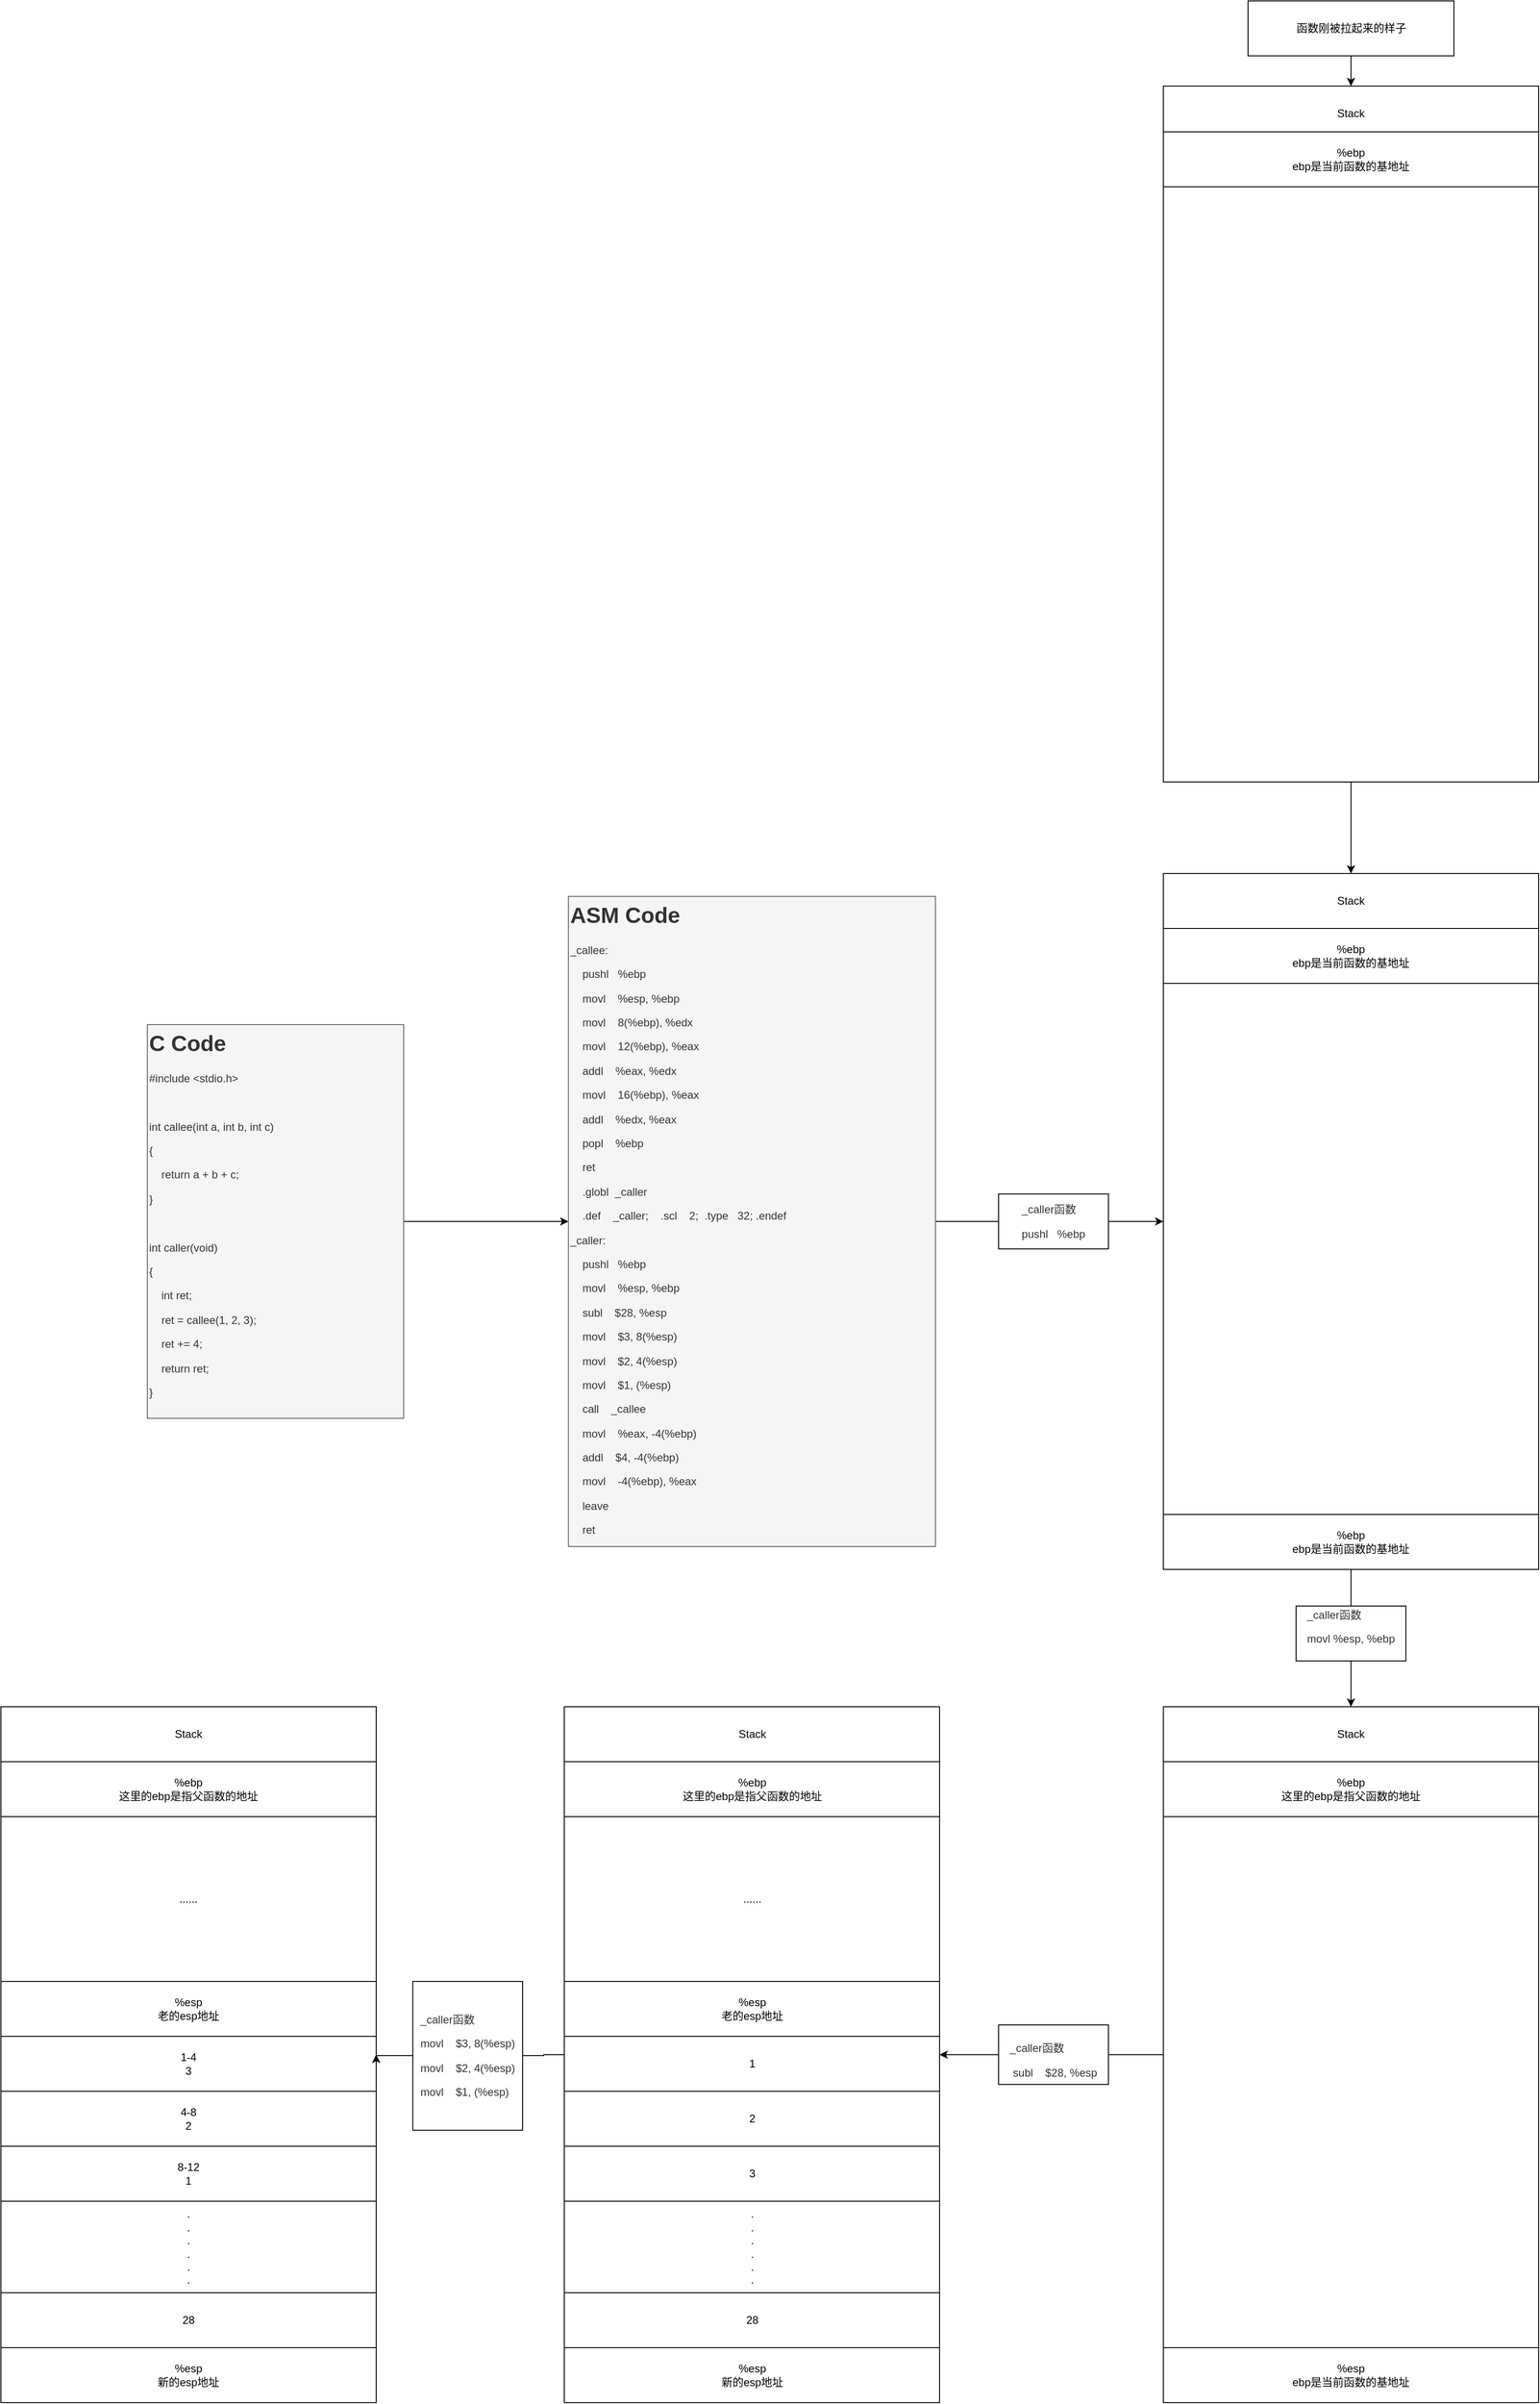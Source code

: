 <mxfile version="24.4.8" type="github">
  <diagram name="第 1 页" id="WcLqykNyLvqDwkTvPzCX">
    <mxGraphModel dx="3428" dy="3562" grid="1" gridSize="10" guides="1" tooltips="1" connect="1" arrows="1" fold="1" page="1" pageScale="1" pageWidth="827" pageHeight="1169" math="0" shadow="0">
      <root>
        <mxCell id="0" />
        <mxCell id="1" parent="0" />
        <mxCell id="uQRwRF5fo-uvdLEsApBY-5" style="edgeStyle=orthogonalEdgeStyle;rounded=0;orthogonalLoop=1;jettySize=auto;html=1;entryX=0;entryY=0.5;entryDx=0;entryDy=0;" edge="1" parent="1" source="uQRwRF5fo-uvdLEsApBY-3" target="uQRwRF5fo-uvdLEsApBY-4">
          <mxGeometry relative="1" as="geometry" />
        </mxCell>
        <mxCell id="uQRwRF5fo-uvdLEsApBY-3" value="&lt;h1 style=&quot;margin-top: 0px;&quot;&gt;C Code&lt;/h1&gt;&lt;p&gt;#include &amp;lt;stdio.h&amp;gt;&lt;/p&gt;&lt;p&gt;&lt;br&gt;&lt;/p&gt;&lt;p&gt;int callee(int a, int b, int c)&lt;/p&gt;&lt;p&gt;{&lt;/p&gt;&lt;p&gt;&amp;nbsp; &amp;nbsp; return a + b + c;&lt;/p&gt;&lt;p&gt;}&lt;/p&gt;&lt;p&gt;&lt;br&gt;&lt;/p&gt;&lt;p&gt;int caller(void)&lt;/p&gt;&lt;p&gt;{&lt;/p&gt;&lt;p&gt;&amp;nbsp; &amp;nbsp; int ret;&lt;/p&gt;&lt;p&gt;&amp;nbsp; &amp;nbsp; ret = callee(1, 2, 3);&lt;/p&gt;&lt;p&gt;&amp;nbsp; &amp;nbsp; ret += 4;&lt;/p&gt;&lt;p&gt;&amp;nbsp; &amp;nbsp; return ret;&lt;/p&gt;&lt;p&gt;}&lt;/p&gt;" style="text;html=1;whiteSpace=wrap;overflow=hidden;rounded=0;fillColor=#f5f5f5;fontColor=#333333;strokeColor=#666666;" vertex="1" parent="1">
          <mxGeometry x="-990" y="-665" width="280" height="430" as="geometry" />
        </mxCell>
        <mxCell id="uQRwRF5fo-uvdLEsApBY-9" style="edgeStyle=orthogonalEdgeStyle;rounded=0;orthogonalLoop=1;jettySize=auto;html=1;entryX=0;entryY=0.5;entryDx=0;entryDy=0;" edge="1" parent="1" source="uQRwRF5fo-uvdLEsApBY-4" target="uQRwRF5fo-uvdLEsApBY-7">
          <mxGeometry relative="1" as="geometry" />
        </mxCell>
        <mxCell id="uQRwRF5fo-uvdLEsApBY-4" value="&lt;h1 style=&quot;margin-top: 0px;&quot;&gt;ASM Code&lt;/h1&gt;&lt;p&gt;_callee:&lt;/p&gt;&lt;p&gt;&amp;nbsp; &amp;nbsp; pushl&amp;nbsp; &amp;nbsp;%ebp&lt;/p&gt;&lt;p&gt;&amp;nbsp; &amp;nbsp; movl&amp;nbsp; &amp;nbsp; %esp, %ebp&lt;/p&gt;&lt;p&gt;&amp;nbsp; &amp;nbsp; movl&amp;nbsp; &amp;nbsp; 8(%ebp), %edx&lt;/p&gt;&lt;p&gt;&amp;nbsp; &amp;nbsp; movl&amp;nbsp; &amp;nbsp; 12(%ebp), %eax&lt;/p&gt;&lt;p&gt;&amp;nbsp; &amp;nbsp; addl&amp;nbsp; &amp;nbsp; %eax, %edx&lt;/p&gt;&lt;p&gt;&amp;nbsp; &amp;nbsp; movl&amp;nbsp; &amp;nbsp; 16(%ebp), %eax&lt;/p&gt;&lt;p&gt;&amp;nbsp; &amp;nbsp; addl&amp;nbsp; &amp;nbsp; %edx, %eax&lt;/p&gt;&lt;p&gt;&amp;nbsp; &amp;nbsp; popl&amp;nbsp; &amp;nbsp; %ebp&lt;/p&gt;&lt;p&gt;&amp;nbsp; &amp;nbsp; ret&lt;/p&gt;&lt;p&gt;&amp;nbsp; &amp;nbsp; .globl&amp;nbsp; _caller&lt;/p&gt;&lt;p&gt;&amp;nbsp; &amp;nbsp; .def&amp;nbsp; &amp;nbsp; _caller;&amp;nbsp; &amp;nbsp; .scl&amp;nbsp; &amp;nbsp; 2;&amp;nbsp; .type&amp;nbsp; &amp;nbsp;32; .endef&lt;/p&gt;&lt;p&gt;_caller:&lt;/p&gt;&lt;p&gt;&amp;nbsp; &amp;nbsp; pushl&amp;nbsp; &amp;nbsp;%ebp&lt;/p&gt;&lt;p&gt;&amp;nbsp; &amp;nbsp; movl&amp;nbsp; &amp;nbsp; %esp, %ebp&lt;/p&gt;&lt;p&gt;&amp;nbsp; &amp;nbsp; subl&amp;nbsp; &amp;nbsp; $28, %esp&lt;/p&gt;&lt;p&gt;&amp;nbsp; &amp;nbsp; movl&amp;nbsp; &amp;nbsp; $3, 8(%esp)&lt;/p&gt;&lt;p&gt;&amp;nbsp; &amp;nbsp; movl&amp;nbsp; &amp;nbsp; $2, 4(%esp)&lt;/p&gt;&lt;p&gt;&amp;nbsp; &amp;nbsp; movl&amp;nbsp; &amp;nbsp; $1, (%esp)&lt;/p&gt;&lt;p&gt;&amp;nbsp; &amp;nbsp; call&amp;nbsp; &amp;nbsp; _callee&lt;/p&gt;&lt;p&gt;&amp;nbsp; &amp;nbsp; movl&amp;nbsp; &amp;nbsp; %eax, -4(%ebp)&lt;/p&gt;&lt;p&gt;&amp;nbsp; &amp;nbsp; addl&amp;nbsp; &amp;nbsp; $4, -4(%ebp)&lt;/p&gt;&lt;p&gt;&amp;nbsp; &amp;nbsp; movl&amp;nbsp; &amp;nbsp; -4(%ebp), %eax&lt;/p&gt;&lt;p&gt;&amp;nbsp; &amp;nbsp; leave&lt;/p&gt;&lt;p&gt;&amp;nbsp; &amp;nbsp; ret&lt;/p&gt;" style="text;html=1;whiteSpace=wrap;overflow=hidden;rounded=0;fillColor=#f5f5f5;fontColor=#333333;strokeColor=#666666;" vertex="1" parent="1">
          <mxGeometry x="-530" y="-805" width="401" height="710" as="geometry" />
        </mxCell>
        <mxCell id="uQRwRF5fo-uvdLEsApBY-18" style="edgeStyle=orthogonalEdgeStyle;rounded=0;orthogonalLoop=1;jettySize=auto;html=1;entryX=0.5;entryY=0;entryDx=0;entryDy=0;" edge="1" parent="1" source="uQRwRF5fo-uvdLEsApBY-7" target="uQRwRF5fo-uvdLEsApBY-16">
          <mxGeometry relative="1" as="geometry" />
        </mxCell>
        <mxCell id="uQRwRF5fo-uvdLEsApBY-7" value="" style="rounded=0;whiteSpace=wrap;html=1;" vertex="1" parent="1">
          <mxGeometry x="120" y="-830" width="410" height="760" as="geometry" />
        </mxCell>
        <mxCell id="uQRwRF5fo-uvdLEsApBY-8" value="Stack" style="rounded=0;whiteSpace=wrap;html=1;" vertex="1" parent="1">
          <mxGeometry x="120" y="-830" width="410" height="60" as="geometry" />
        </mxCell>
        <mxCell id="uQRwRF5fo-uvdLEsApBY-11" value="&lt;p style=&quot;color: rgb(51, 51, 51); text-align: left;&quot;&gt;&lt;span style=&quot;background-color: initial;&quot;&gt;_caller&lt;/span&gt;函数&lt;/p&gt;&lt;p style=&quot;color: rgb(51, 51, 51); text-align: left;&quot;&gt;pushl&amp;nbsp; &amp;nbsp;%ebp&lt;/p&gt;" style="rounded=0;whiteSpace=wrap;html=1;" vertex="1" parent="1">
          <mxGeometry x="-60" y="-480" width="120" height="60" as="geometry" />
        </mxCell>
        <mxCell id="uQRwRF5fo-uvdLEsApBY-13" value="%ebp&lt;div&gt;ebp是当前函数的基地址&lt;/div&gt;" style="rounded=0;whiteSpace=wrap;html=1;" vertex="1" parent="1">
          <mxGeometry x="120" y="-130" width="410" height="60" as="geometry" />
        </mxCell>
        <mxCell id="uQRwRF5fo-uvdLEsApBY-14" value="&lt;p style=&quot;color: rgb(51, 51, 51); text-align: left;&quot;&gt;&lt;span style=&quot;background-color: initial;&quot;&gt;_caller&lt;/span&gt;函数&lt;/p&gt;&lt;p style=&quot;color: rgb(51, 51, 51); text-align: left;&quot;&gt;&lt;span style=&quot;background-color: initial;&quot;&gt;movl %esp, %ebp&lt;/span&gt;&lt;br&gt;&lt;/p&gt;&lt;div&gt;&lt;br&gt;&lt;/div&gt;" style="rounded=0;whiteSpace=wrap;html=1;" vertex="1" parent="1">
          <mxGeometry x="265" y="-30" width="120" height="60" as="geometry" />
        </mxCell>
        <mxCell id="uQRwRF5fo-uvdLEsApBY-31" style="edgeStyle=orthogonalEdgeStyle;rounded=0;orthogonalLoop=1;jettySize=auto;html=1;entryX=1;entryY=0.5;entryDx=0;entryDy=0;" edge="1" parent="1" source="uQRwRF5fo-uvdLEsApBY-15" target="uQRwRF5fo-uvdLEsApBY-27">
          <mxGeometry relative="1" as="geometry" />
        </mxCell>
        <mxCell id="uQRwRF5fo-uvdLEsApBY-15" value="" style="rounded=0;whiteSpace=wrap;html=1;" vertex="1" parent="1">
          <mxGeometry x="120" y="80" width="410" height="760" as="geometry" />
        </mxCell>
        <mxCell id="uQRwRF5fo-uvdLEsApBY-16" value="Stack" style="rounded=0;whiteSpace=wrap;html=1;" vertex="1" parent="1">
          <mxGeometry x="120" y="80" width="410" height="60" as="geometry" />
        </mxCell>
        <mxCell id="uQRwRF5fo-uvdLEsApBY-17" value="%ebp&lt;div&gt;这里的ebp是指父函数的地址&lt;/div&gt;" style="rounded=0;whiteSpace=wrap;html=1;" vertex="1" parent="1">
          <mxGeometry x="120" y="140" width="410" height="60" as="geometry" />
        </mxCell>
        <mxCell id="uQRwRF5fo-uvdLEsApBY-19" value="%esp&lt;div&gt;ebp是当前函数的基地址&lt;/div&gt;" style="rounded=0;whiteSpace=wrap;html=1;" vertex="1" parent="1">
          <mxGeometry x="120" y="780" width="410" height="60" as="geometry" />
        </mxCell>
        <mxCell id="uQRwRF5fo-uvdLEsApBY-23" style="edgeStyle=orthogonalEdgeStyle;rounded=0;orthogonalLoop=1;jettySize=auto;html=1;entryX=0.5;entryY=0;entryDx=0;entryDy=0;" edge="1" parent="1" source="uQRwRF5fo-uvdLEsApBY-20" target="uQRwRF5fo-uvdLEsApBY-8">
          <mxGeometry relative="1" as="geometry" />
        </mxCell>
        <mxCell id="uQRwRF5fo-uvdLEsApBY-20" value="" style="rounded=0;whiteSpace=wrap;html=1;" vertex="1" parent="1">
          <mxGeometry x="120" y="-1690" width="410" height="760" as="geometry" />
        </mxCell>
        <mxCell id="uQRwRF5fo-uvdLEsApBY-21" value="Stack" style="rounded=0;whiteSpace=wrap;html=1;" vertex="1" parent="1">
          <mxGeometry x="120" y="-1690" width="410" height="60" as="geometry" />
        </mxCell>
        <mxCell id="uQRwRF5fo-uvdLEsApBY-22" value="%ebp&lt;div&gt;ebp是当前函数的基地址&lt;/div&gt;" style="rounded=0;whiteSpace=wrap;html=1;" vertex="1" parent="1">
          <mxGeometry x="120" y="-1640" width="410" height="60" as="geometry" />
        </mxCell>
        <mxCell id="uQRwRF5fo-uvdLEsApBY-25" style="edgeStyle=orthogonalEdgeStyle;rounded=0;orthogonalLoop=1;jettySize=auto;html=1;entryX=0.5;entryY=0;entryDx=0;entryDy=0;" edge="1" parent="1" source="uQRwRF5fo-uvdLEsApBY-24" target="uQRwRF5fo-uvdLEsApBY-21">
          <mxGeometry relative="1" as="geometry" />
        </mxCell>
        <mxCell id="uQRwRF5fo-uvdLEsApBY-24" value="函数刚被拉起来的样子" style="rounded=0;whiteSpace=wrap;html=1;" vertex="1" parent="1">
          <mxGeometry x="212.5" y="-1783" width="225" height="60" as="geometry" />
        </mxCell>
        <mxCell id="uQRwRF5fo-uvdLEsApBY-26" value="%ebp&lt;div&gt;ebp是当前函数的基地址&lt;/div&gt;" style="rounded=0;whiteSpace=wrap;html=1;" vertex="1" parent="1">
          <mxGeometry x="120" y="-770" width="410" height="60" as="geometry" />
        </mxCell>
        <mxCell id="uQRwRF5fo-uvdLEsApBY-27" value="" style="rounded=0;whiteSpace=wrap;html=1;" vertex="1" parent="1">
          <mxGeometry x="-534.5" y="80" width="410" height="760" as="geometry" />
        </mxCell>
        <mxCell id="uQRwRF5fo-uvdLEsApBY-28" value="Stack" style="rounded=0;whiteSpace=wrap;html=1;" vertex="1" parent="1">
          <mxGeometry x="-534.5" y="80" width="410" height="60" as="geometry" />
        </mxCell>
        <mxCell id="uQRwRF5fo-uvdLEsApBY-29" value="%ebp&lt;div&gt;这里的ebp是指父函数的地址&lt;/div&gt;" style="rounded=0;whiteSpace=wrap;html=1;" vertex="1" parent="1">
          <mxGeometry x="-534.5" y="140" width="410" height="60" as="geometry" />
        </mxCell>
        <mxCell id="uQRwRF5fo-uvdLEsApBY-30" value="%esp&lt;div&gt;老的esp地址&lt;/div&gt;" style="rounded=0;whiteSpace=wrap;html=1;" vertex="1" parent="1">
          <mxGeometry x="-534.5" y="380" width="410" height="60" as="geometry" />
        </mxCell>
        <mxCell id="uQRwRF5fo-uvdLEsApBY-32" value="&lt;div&gt;&lt;p style=&quot;color: rgb(51, 51, 51); text-align: left;&quot;&gt;&lt;span style=&quot;background-color: initial;&quot;&gt;_caller&lt;/span&gt;函数&lt;/p&gt;&lt;/div&gt;&amp;nbsp;&lt;span style=&quot;color: rgb(51, 51, 51); text-align: left; background-color: initial;&quot;&gt;subl&amp;nbsp; &amp;nbsp; $28, %esp&lt;/span&gt;" style="rounded=0;whiteSpace=wrap;html=1;" vertex="1" parent="1">
          <mxGeometry x="-60" y="427.5" width="120" height="65" as="geometry" />
        </mxCell>
        <mxCell id="uQRwRF5fo-uvdLEsApBY-33" value="......" style="rounded=0;whiteSpace=wrap;html=1;" vertex="1" parent="1">
          <mxGeometry x="-534.5" y="200" width="410" height="180" as="geometry" />
        </mxCell>
        <mxCell id="uQRwRF5fo-uvdLEsApBY-36" value="1" style="rounded=0;whiteSpace=wrap;html=1;" vertex="1" parent="1">
          <mxGeometry x="-534.5" y="440" width="410" height="60" as="geometry" />
        </mxCell>
        <mxCell id="uQRwRF5fo-uvdLEsApBY-37" value="2" style="rounded=0;whiteSpace=wrap;html=1;" vertex="1" parent="1">
          <mxGeometry x="-534.5" y="500" width="410" height="60" as="geometry" />
        </mxCell>
        <mxCell id="uQRwRF5fo-uvdLEsApBY-38" value="3" style="rounded=0;whiteSpace=wrap;html=1;" vertex="1" parent="1">
          <mxGeometry x="-534.5" y="560" width="410" height="60" as="geometry" />
        </mxCell>
        <mxCell id="uQRwRF5fo-uvdLEsApBY-41" value="28" style="rounded=0;whiteSpace=wrap;html=1;" vertex="1" parent="1">
          <mxGeometry x="-534.5" y="720" width="410" height="60" as="geometry" />
        </mxCell>
        <mxCell id="uQRwRF5fo-uvdLEsApBY-42" value="%esp&lt;div&gt;新的esp地址&lt;/div&gt;" style="rounded=0;whiteSpace=wrap;html=1;" vertex="1" parent="1">
          <mxGeometry x="-534.5" y="780" width="410" height="60" as="geometry" />
        </mxCell>
        <mxCell id="uQRwRF5fo-uvdLEsApBY-43" value=".&lt;div&gt;.&lt;/div&gt;&lt;div&gt;.&lt;/div&gt;&lt;div&gt;.&lt;/div&gt;&lt;div&gt;.&lt;/div&gt;&lt;div&gt;.&lt;/div&gt;" style="rounded=0;whiteSpace=wrap;html=1;" vertex="1" parent="1">
          <mxGeometry x="-534.5" y="620" width="410" height="100" as="geometry" />
        </mxCell>
        <mxCell id="uQRwRF5fo-uvdLEsApBY-44" value="" style="rounded=0;whiteSpace=wrap;html=1;" vertex="1" parent="1">
          <mxGeometry x="-1150" y="80" width="410" height="760" as="geometry" />
        </mxCell>
        <mxCell id="uQRwRF5fo-uvdLEsApBY-45" value="Stack" style="rounded=0;whiteSpace=wrap;html=1;" vertex="1" parent="1">
          <mxGeometry x="-1150" y="80" width="410" height="60" as="geometry" />
        </mxCell>
        <mxCell id="uQRwRF5fo-uvdLEsApBY-46" value="%ebp&lt;div&gt;这里的ebp是指父函数的地址&lt;/div&gt;" style="rounded=0;whiteSpace=wrap;html=1;" vertex="1" parent="1">
          <mxGeometry x="-1150" y="140" width="410" height="60" as="geometry" />
        </mxCell>
        <mxCell id="uQRwRF5fo-uvdLEsApBY-47" value="%esp&lt;div&gt;老的esp地址&lt;/div&gt;" style="rounded=0;whiteSpace=wrap;html=1;" vertex="1" parent="1">
          <mxGeometry x="-1150" y="380" width="410" height="60" as="geometry" />
        </mxCell>
        <mxCell id="uQRwRF5fo-uvdLEsApBY-48" value="......" style="rounded=0;whiteSpace=wrap;html=1;" vertex="1" parent="1">
          <mxGeometry x="-1150" y="200" width="410" height="180" as="geometry" />
        </mxCell>
        <mxCell id="uQRwRF5fo-uvdLEsApBY-49" value="1-4&lt;div&gt;3&lt;/div&gt;" style="rounded=0;whiteSpace=wrap;html=1;" vertex="1" parent="1">
          <mxGeometry x="-1150" y="440" width="410" height="60" as="geometry" />
        </mxCell>
        <mxCell id="uQRwRF5fo-uvdLEsApBY-50" value="4-8&lt;div&gt;2&lt;/div&gt;" style="rounded=0;whiteSpace=wrap;html=1;" vertex="1" parent="1">
          <mxGeometry x="-1150" y="500" width="410" height="60" as="geometry" />
        </mxCell>
        <mxCell id="uQRwRF5fo-uvdLEsApBY-51" value="8-12&lt;div&gt;1&lt;/div&gt;" style="rounded=0;whiteSpace=wrap;html=1;" vertex="1" parent="1">
          <mxGeometry x="-1150" y="560" width="410" height="60" as="geometry" />
        </mxCell>
        <mxCell id="uQRwRF5fo-uvdLEsApBY-52" value="28" style="rounded=0;whiteSpace=wrap;html=1;" vertex="1" parent="1">
          <mxGeometry x="-1150" y="720" width="410" height="60" as="geometry" />
        </mxCell>
        <mxCell id="uQRwRF5fo-uvdLEsApBY-53" value="%esp&lt;div&gt;新的esp地址&lt;/div&gt;" style="rounded=0;whiteSpace=wrap;html=1;" vertex="1" parent="1">
          <mxGeometry x="-1150" y="780" width="410" height="60" as="geometry" />
        </mxCell>
        <mxCell id="uQRwRF5fo-uvdLEsApBY-54" value=".&lt;div&gt;.&lt;/div&gt;&lt;div&gt;.&lt;/div&gt;&lt;div&gt;.&lt;/div&gt;&lt;div&gt;.&lt;/div&gt;&lt;div&gt;.&lt;/div&gt;" style="rounded=0;whiteSpace=wrap;html=1;" vertex="1" parent="1">
          <mxGeometry x="-1150" y="620" width="410" height="100" as="geometry" />
        </mxCell>
        <mxCell id="uQRwRF5fo-uvdLEsApBY-59" value="" style="edgeStyle=orthogonalEdgeStyle;rounded=0;orthogonalLoop=1;jettySize=auto;html=1;entryX=1;entryY=0.5;entryDx=0;entryDy=0;" edge="1" parent="1" source="uQRwRF5fo-uvdLEsApBY-27" target="uQRwRF5fo-uvdLEsApBY-44">
          <mxGeometry relative="1" as="geometry">
            <mxPoint x="-534" y="460" as="sourcePoint" />
            <mxPoint x="-720" y="460" as="targetPoint" />
            <Array as="points">
              <mxPoint x="-557" y="460" />
              <mxPoint x="-740" y="461" />
            </Array>
          </mxGeometry>
        </mxCell>
        <mxCell id="uQRwRF5fo-uvdLEsApBY-60" value="&lt;div&gt;&lt;p style=&quot;color: rgb(51, 51, 51); text-align: left;&quot;&gt;&lt;span style=&quot;background-color: initial;&quot;&gt;_caller&lt;/span&gt;函数&lt;/p&gt;&lt;/div&gt;&lt;p style=&quot;color: rgb(51, 51, 51); text-align: left;&quot;&gt;movl&amp;nbsp; &amp;nbsp; $3, 8(%esp)&lt;/p&gt;&lt;p style=&quot;color: rgb(51, 51, 51); text-align: left;&quot;&gt;movl&amp;nbsp; &amp;nbsp; $2, 4(%esp)&lt;/p&gt;&lt;p style=&quot;color: rgb(51, 51, 51); text-align: left;&quot;&gt;&lt;span style=&quot;background-color: initial;&quot;&gt;movl&amp;nbsp; &amp;nbsp; $1, (%esp)&lt;/span&gt;&lt;/p&gt;" style="rounded=0;whiteSpace=wrap;html=1;" vertex="1" parent="1">
          <mxGeometry x="-700" y="380" width="120" height="162.5" as="geometry" />
        </mxCell>
      </root>
    </mxGraphModel>
  </diagram>
</mxfile>
